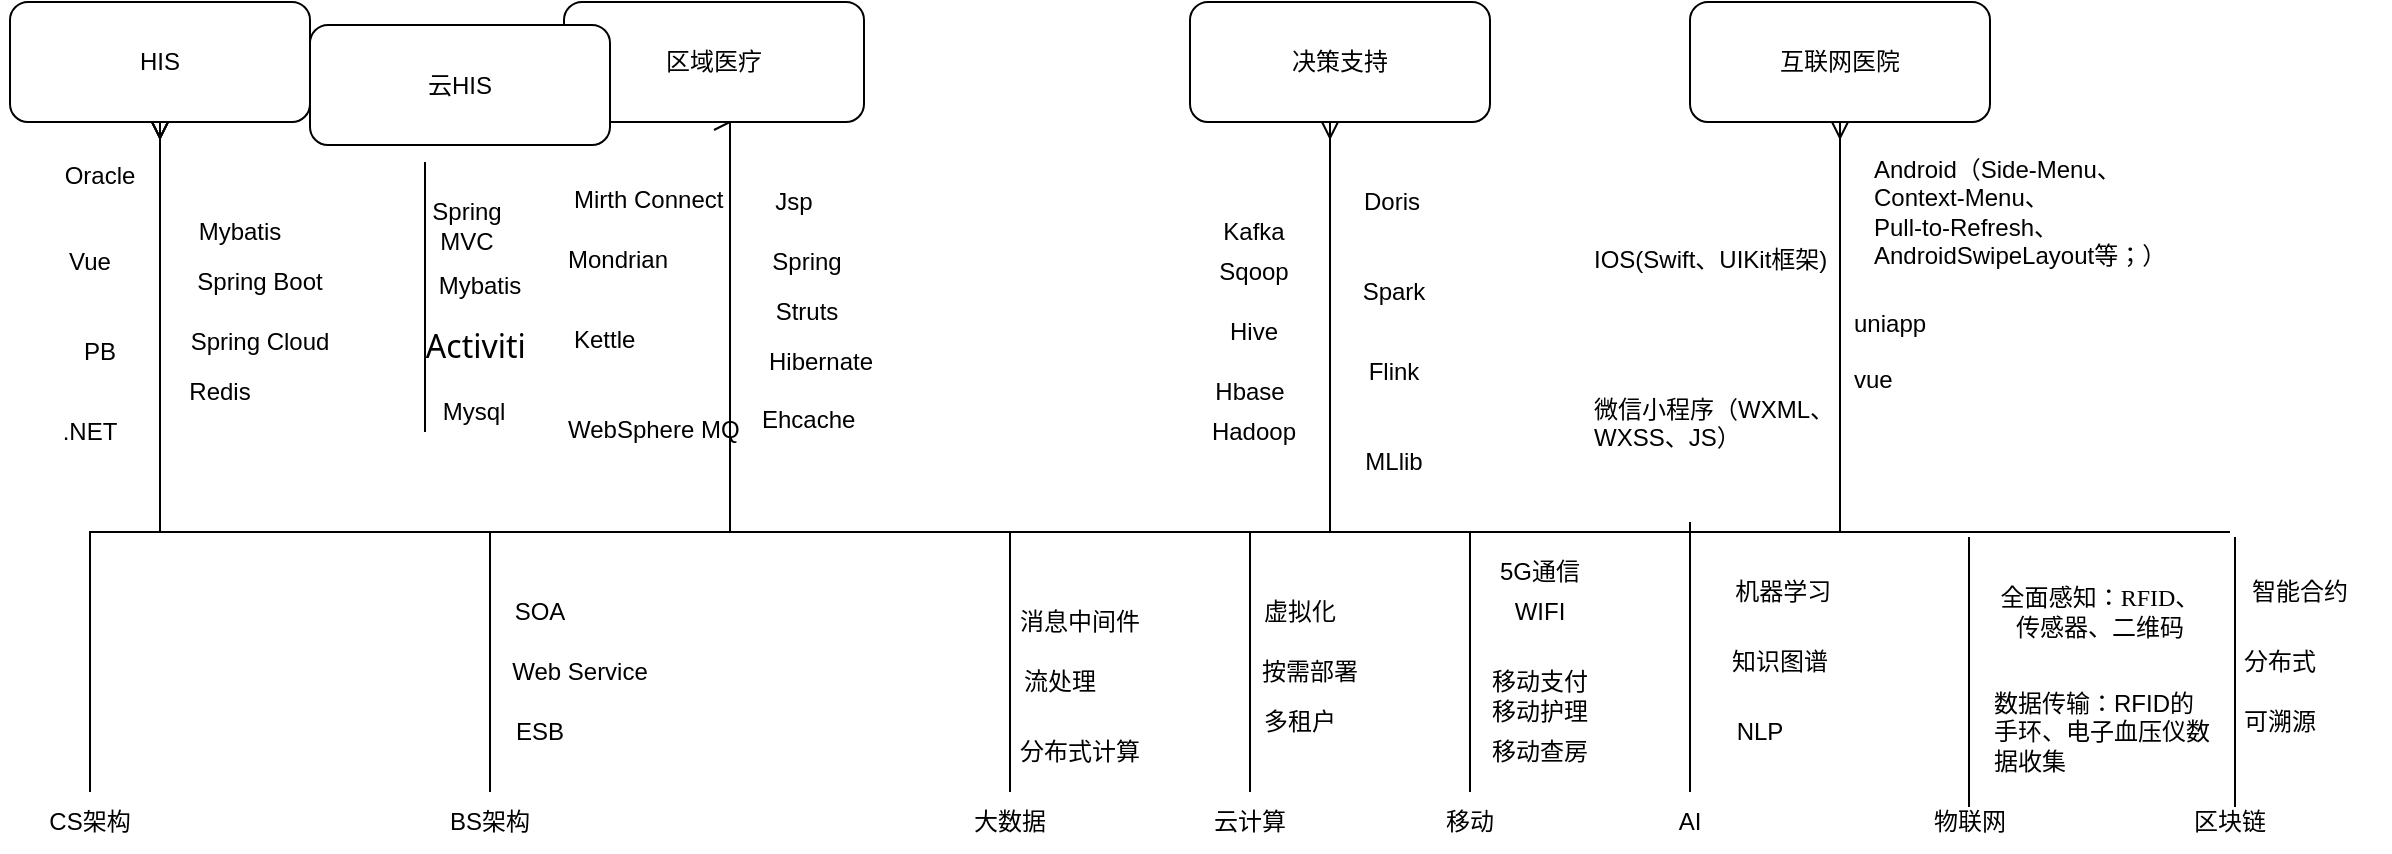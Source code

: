 <mxfile version="20.5.3" type="github">
  <diagram id="WdBbdv4TCkT75ZllJV3W" name="Page-1">
    <mxGraphModel dx="1187" dy="614" grid="1" gridSize="10" guides="1" tooltips="1" connect="1" arrows="1" fold="1" page="1" pageScale="1" pageWidth="1100" pageHeight="850" math="0" shadow="0">
      <root>
        <mxCell id="0" />
        <mxCell id="1" parent="0" />
        <mxCell id="Lv4Dapnyp3Li67Ld213d-19" style="rounded=0;orthogonalLoop=1;jettySize=auto;html=1;exitX=0.5;exitY=0;exitDx=0;exitDy=0;edgeStyle=orthogonalEdgeStyle;endArrow=ERmany;endFill=0;entryX=0.5;entryY=1;entryDx=0;entryDy=0;" parent="1" source="Lv4Dapnyp3Li67Ld213d-3" target="Lv4Dapnyp3Li67Ld213d-20" edge="1">
          <mxGeometry relative="1" as="geometry">
            <mxPoint x="115" y="385" as="targetPoint" />
            <Array as="points">
              <mxPoint x="60" y="635" />
              <mxPoint x="95" y="635" />
            </Array>
          </mxGeometry>
        </mxCell>
        <mxCell id="Lv4Dapnyp3Li67Ld213d-3" value="CS架构" style="text;html=1;strokeColor=none;fillColor=none;align=center;verticalAlign=middle;whiteSpace=wrap;rounded=0;" parent="1" vertex="1">
          <mxGeometry x="30" y="765" width="60" height="30" as="geometry" />
        </mxCell>
        <mxCell id="Lv4Dapnyp3Li67Ld213d-21" style="edgeStyle=orthogonalEdgeStyle;rounded=0;orthogonalLoop=1;jettySize=auto;html=1;exitX=0.5;exitY=0;exitDx=0;exitDy=0;entryX=0.5;entryY=1;entryDx=0;entryDy=0;endArrow=ERmany;endFill=0;" parent="1" source="Lv4Dapnyp3Li67Ld213d-4" target="Lv4Dapnyp3Li67Ld213d-20" edge="1">
          <mxGeometry relative="1" as="geometry">
            <Array as="points">
              <mxPoint x="260" y="635" />
              <mxPoint x="95" y="635" />
            </Array>
          </mxGeometry>
        </mxCell>
        <mxCell id="Lv4Dapnyp3Li67Ld213d-29" style="edgeStyle=orthogonalEdgeStyle;rounded=0;orthogonalLoop=1;jettySize=auto;html=1;exitX=0.5;exitY=0;exitDx=0;exitDy=0;entryX=0.5;entryY=1;entryDx=0;entryDy=0;endArrow=ERmany;endFill=0;" parent="1" source="Lv4Dapnyp3Li67Ld213d-4" target="Lv4Dapnyp3Li67Ld213d-28" edge="1">
          <mxGeometry relative="1" as="geometry">
            <Array as="points">
              <mxPoint x="260" y="635" />
              <mxPoint x="380" y="635" />
              <mxPoint x="380" y="430" />
            </Array>
          </mxGeometry>
        </mxCell>
        <mxCell id="Lv4Dapnyp3Li67Ld213d-4" value="BS架构" style="text;html=1;strokeColor=none;fillColor=none;align=center;verticalAlign=middle;whiteSpace=wrap;rounded=0;" parent="1" vertex="1">
          <mxGeometry x="230" y="765" width="60" height="30" as="geometry" />
        </mxCell>
        <mxCell id="Lv4Dapnyp3Li67Ld213d-35" style="edgeStyle=orthogonalEdgeStyle;rounded=0;orthogonalLoop=1;jettySize=auto;html=1;exitX=0.5;exitY=0;exitDx=0;exitDy=0;endArrow=ERmany;endFill=0;" parent="1" source="Lv4Dapnyp3Li67Ld213d-5" target="Lv4Dapnyp3Li67Ld213d-33" edge="1">
          <mxGeometry relative="1" as="geometry">
            <Array as="points">
              <mxPoint x="520" y="635" />
              <mxPoint x="680" y="635" />
            </Array>
          </mxGeometry>
        </mxCell>
        <mxCell id="Lv4Dapnyp3Li67Ld213d-5" value="大数据" style="text;html=1;strokeColor=none;fillColor=none;align=center;verticalAlign=middle;whiteSpace=wrap;rounded=0;" parent="1" vertex="1">
          <mxGeometry x="490" y="765" width="60" height="30" as="geometry" />
        </mxCell>
        <mxCell id="Lv4Dapnyp3Li67Ld213d-25" style="edgeStyle=orthogonalEdgeStyle;rounded=0;orthogonalLoop=1;jettySize=auto;html=1;exitX=0.5;exitY=0;exitDx=0;exitDy=0;entryX=0.5;entryY=1;entryDx=0;entryDy=0;endArrow=ERmany;endFill=0;" parent="1" source="Lv4Dapnyp3Li67Ld213d-6" target="Lv4Dapnyp3Li67Ld213d-20" edge="1">
          <mxGeometry relative="1" as="geometry">
            <Array as="points">
              <mxPoint x="640" y="635" />
              <mxPoint x="95" y="635" />
            </Array>
          </mxGeometry>
        </mxCell>
        <mxCell id="Lv4Dapnyp3Li67Ld213d-6" value="云计算" style="text;html=1;strokeColor=none;fillColor=none;align=center;verticalAlign=middle;whiteSpace=wrap;rounded=0;" parent="1" vertex="1">
          <mxGeometry x="610" y="765" width="60" height="30" as="geometry" />
        </mxCell>
        <mxCell id="Lv4Dapnyp3Li67Ld213d-36" style="edgeStyle=orthogonalEdgeStyle;rounded=0;orthogonalLoop=1;jettySize=auto;html=1;exitX=0.5;exitY=0;exitDx=0;exitDy=0;entryX=0.5;entryY=1;entryDx=0;entryDy=0;endArrow=ERmany;endFill=0;" parent="1" source="Lv4Dapnyp3Li67Ld213d-7" target="Lv4Dapnyp3Li67Ld213d-34" edge="1">
          <mxGeometry relative="1" as="geometry">
            <Array as="points">
              <mxPoint x="750" y="635" />
              <mxPoint x="935" y="635" />
            </Array>
          </mxGeometry>
        </mxCell>
        <mxCell id="Lv4Dapnyp3Li67Ld213d-7" value="移动" style="text;html=1;strokeColor=none;fillColor=none;align=center;verticalAlign=middle;whiteSpace=wrap;rounded=0;" parent="1" vertex="1">
          <mxGeometry x="720" y="765" width="60" height="30" as="geometry" />
        </mxCell>
        <mxCell id="Lv4Dapnyp3Li67Ld213d-8" value="AI" style="text;html=1;strokeColor=none;fillColor=none;align=center;verticalAlign=middle;whiteSpace=wrap;rounded=0;" parent="1" vertex="1">
          <mxGeometry x="830" y="765" width="60" height="30" as="geometry" />
        </mxCell>
        <mxCell id="Lv4Dapnyp3Li67Ld213d-9" value="物联网" style="text;html=1;strokeColor=none;fillColor=none;align=center;verticalAlign=middle;whiteSpace=wrap;rounded=0;" parent="1" vertex="1">
          <mxGeometry x="970" y="765" width="60" height="30" as="geometry" />
        </mxCell>
        <mxCell id="Lv4Dapnyp3Li67Ld213d-20" value="HIS" style="rounded=1;whiteSpace=wrap;html=1;" parent="1" vertex="1">
          <mxGeometry x="20" y="370" width="150" height="60" as="geometry" />
        </mxCell>
        <mxCell id="Lv4Dapnyp3Li67Ld213d-23" value="PB" style="text;html=1;strokeColor=none;fillColor=none;align=center;verticalAlign=middle;whiteSpace=wrap;rounded=0;" parent="1" vertex="1">
          <mxGeometry x="35" y="530" width="60" height="30" as="geometry" />
        </mxCell>
        <mxCell id="Lv4Dapnyp3Li67Ld213d-24" value=".NET" style="text;html=1;strokeColor=none;fillColor=none;align=center;verticalAlign=middle;whiteSpace=wrap;rounded=0;" parent="1" vertex="1">
          <mxGeometry x="30" y="570" width="60" height="30" as="geometry" />
        </mxCell>
        <mxCell id="Lv4Dapnyp3Li67Ld213d-27" value="Spring Cloud" style="text;html=1;strokeColor=none;fillColor=none;align=center;verticalAlign=middle;whiteSpace=wrap;rounded=0;" parent="1" vertex="1">
          <mxGeometry x="100" y="525" width="90" height="30" as="geometry" />
        </mxCell>
        <mxCell id="Lv4Dapnyp3Li67Ld213d-28" value="区域医疗" style="rounded=1;whiteSpace=wrap;html=1;" parent="1" vertex="1">
          <mxGeometry x="297" y="370" width="150" height="60" as="geometry" />
        </mxCell>
        <mxCell id="Lv4Dapnyp3Li67Ld213d-31" value="Spring" style="text;html=1;strokeColor=none;fillColor=none;align=center;verticalAlign=middle;whiteSpace=wrap;rounded=0;" parent="1" vertex="1">
          <mxGeometry x="387" y="485" width="63" height="30" as="geometry" />
        </mxCell>
        <mxCell id="Lv4Dapnyp3Li67Ld213d-33" value="决策支持" style="rounded=1;whiteSpace=wrap;html=1;" parent="1" vertex="1">
          <mxGeometry x="610" y="370" width="150" height="60" as="geometry" />
        </mxCell>
        <mxCell id="Lv4Dapnyp3Li67Ld213d-34" value="互联网医院" style="rounded=1;whiteSpace=wrap;html=1;" parent="1" vertex="1">
          <mxGeometry x="860" y="370" width="150" height="60" as="geometry" />
        </mxCell>
        <mxCell id="Lv4Dapnyp3Li67Ld213d-39" value="SOA" style="text;html=1;strokeColor=none;fillColor=none;align=center;verticalAlign=middle;whiteSpace=wrap;rounded=0;" parent="1" vertex="1">
          <mxGeometry x="240" y="660" width="90" height="30" as="geometry" />
        </mxCell>
        <mxCell id="Lv4Dapnyp3Li67Ld213d-40" value="Web Service" style="text;html=1;strokeColor=none;fillColor=none;align=center;verticalAlign=middle;whiteSpace=wrap;rounded=0;" parent="1" vertex="1">
          <mxGeometry x="260" y="690" width="90" height="30" as="geometry" />
        </mxCell>
        <mxCell id="Lv4Dapnyp3Li67Ld213d-41" value="虚拟化" style="text;html=1;strokeColor=none;fillColor=none;align=center;verticalAlign=middle;whiteSpace=wrap;rounded=0;" parent="1" vertex="1">
          <mxGeometry x="620" y="660" width="90" height="30" as="geometry" />
        </mxCell>
        <mxCell id="Lv4Dapnyp3Li67Ld213d-42" value="按需部署" style="text;html=1;strokeColor=none;fillColor=none;align=center;verticalAlign=middle;whiteSpace=wrap;rounded=0;" parent="1" vertex="1">
          <mxGeometry x="630" y="690" width="80" height="30" as="geometry" />
        </mxCell>
        <mxCell id="Lv4Dapnyp3Li67Ld213d-44" value="Doris" style="text;html=1;strokeColor=none;fillColor=none;align=center;verticalAlign=middle;whiteSpace=wrap;rounded=0;" parent="1" vertex="1">
          <mxGeometry x="666" y="455" width="90" height="30" as="geometry" />
        </mxCell>
        <mxCell id="Lv4Dapnyp3Li67Ld213d-45" value="Spark" style="text;html=1;strokeColor=none;fillColor=none;align=center;verticalAlign=middle;whiteSpace=wrap;rounded=0;" parent="1" vertex="1">
          <mxGeometry x="667" y="500" width="90" height="30" as="geometry" />
        </mxCell>
        <mxCell id="Lv4Dapnyp3Li67Ld213d-46" value="Hadoop" style="text;html=1;strokeColor=none;fillColor=none;align=center;verticalAlign=middle;whiteSpace=wrap;rounded=0;" parent="1" vertex="1">
          <mxGeometry x="597" y="570" width="90" height="30" as="geometry" />
        </mxCell>
        <mxCell id="Lv4Dapnyp3Li67Ld213d-47" value="Flink" style="text;html=1;strokeColor=none;fillColor=none;align=center;verticalAlign=middle;whiteSpace=wrap;rounded=0;" parent="1" vertex="1">
          <mxGeometry x="667" y="540" width="90" height="30" as="geometry" />
        </mxCell>
        <mxCell id="Lv4Dapnyp3Li67Ld213d-48" value="Kafka" style="text;html=1;strokeColor=none;fillColor=none;align=center;verticalAlign=middle;whiteSpace=wrap;rounded=0;" parent="1" vertex="1">
          <mxGeometry x="597" y="470" width="90" height="30" as="geometry" />
        </mxCell>
        <mxCell id="Lv4Dapnyp3Li67Ld213d-49" value="Sqoop" style="text;html=1;strokeColor=none;fillColor=none;align=center;verticalAlign=middle;whiteSpace=wrap;rounded=0;" parent="1" vertex="1">
          <mxGeometry x="597" y="490" width="90" height="30" as="geometry" />
        </mxCell>
        <mxCell id="Lv4Dapnyp3Li67Ld213d-50" value="Jsp" style="text;html=1;strokeColor=none;fillColor=none;align=center;verticalAlign=middle;whiteSpace=wrap;rounded=0;" parent="1" vertex="1">
          <mxGeometry x="367" y="455" width="90" height="30" as="geometry" />
        </mxCell>
        <mxCell id="Lv4Dapnyp3Li67Ld213d-51" value="Vue" style="text;html=1;strokeColor=none;fillColor=none;align=center;verticalAlign=middle;whiteSpace=wrap;rounded=0;" parent="1" vertex="1">
          <mxGeometry x="15" y="485" width="90" height="30" as="geometry" />
        </mxCell>
        <mxCell id="Lv4Dapnyp3Li67Ld213d-52" value="MLlib" style="text;html=1;strokeColor=none;fillColor=none;align=center;verticalAlign=middle;whiteSpace=wrap;rounded=0;" parent="1" vertex="1">
          <mxGeometry x="667" y="585" width="90" height="30" as="geometry" />
        </mxCell>
        <mxCell id="Lv4Dapnyp3Li67Ld213d-53" value="分布式计算" style="text;html=1;strokeColor=none;fillColor=none;align=center;verticalAlign=middle;whiteSpace=wrap;rounded=0;" parent="1" vertex="1">
          <mxGeometry x="510" y="730" width="90" height="30" as="geometry" />
        </mxCell>
        <mxCell id="Lv4Dapnyp3Li67Ld213d-54" value="流处理" style="text;html=1;strokeColor=none;fillColor=none;align=center;verticalAlign=middle;whiteSpace=wrap;rounded=0;" parent="1" vertex="1">
          <mxGeometry x="500" y="695" width="90" height="30" as="geometry" />
        </mxCell>
        <mxCell id="Lv4Dapnyp3Li67Ld213d-55" value="消息中间件" style="text;html=1;strokeColor=none;fillColor=none;align=center;verticalAlign=middle;whiteSpace=wrap;rounded=0;" parent="1" vertex="1">
          <mxGeometry x="510" y="665" width="90" height="30" as="geometry" />
        </mxCell>
        <mxCell id="Lv4Dapnyp3Li67Ld213d-56" value="&amp;nbsp;机器学习" style="text;html=1;strokeColor=none;fillColor=none;align=center;verticalAlign=middle;whiteSpace=wrap;rounded=0;" parent="1" vertex="1">
          <mxGeometry x="860" y="650" width="90" height="30" as="geometry" />
        </mxCell>
        <mxCell id="Lv4Dapnyp3Li67Ld213d-57" value="知识图谱" style="text;html=1;strokeColor=none;fillColor=none;align=center;verticalAlign=middle;whiteSpace=wrap;rounded=0;" parent="1" vertex="1">
          <mxGeometry x="860" y="685" width="90" height="30" as="geometry" />
        </mxCell>
        <mxCell id="ISkN2TRPNlv8QTBpylPo-4" value="" style="endArrow=none;html=1;rounded=0;exitX=0.5;exitY=0;exitDx=0;exitDy=0;" edge="1" parent="1" source="Lv4Dapnyp3Li67Ld213d-8">
          <mxGeometry width="50" height="50" relative="1" as="geometry">
            <mxPoint x="840" y="680" as="sourcePoint" />
            <mxPoint x="860" y="630" as="targetPoint" />
          </mxGeometry>
        </mxCell>
        <mxCell id="ISkN2TRPNlv8QTBpylPo-5" value="Android（Side-Menu、&lt;br&gt;Context-Menu、&lt;br&gt;Pull-to-Refresh、&lt;br&gt;AndroidSwipeLayout等；）" style="text;whiteSpace=wrap;html=1;" vertex="1" parent="1">
          <mxGeometry x="950" y="440" width="160" height="80" as="geometry" />
        </mxCell>
        <mxCell id="ISkN2TRPNlv8QTBpylPo-6" value="IOS(Swift、UIKit框架)" style="text;whiteSpace=wrap;html=1;" vertex="1" parent="1">
          <mxGeometry x="810" y="485" width="120" height="40" as="geometry" />
        </mxCell>
        <mxCell id="ISkN2TRPNlv8QTBpylPo-7" value="uniapp" style="text;whiteSpace=wrap;html=1;" vertex="1" parent="1">
          <mxGeometry x="940" y="516.5" width="160" height="40" as="geometry" />
        </mxCell>
        <mxCell id="ISkN2TRPNlv8QTBpylPo-8" value="微信小程序（WXML、WXSS、JS）" style="text;whiteSpace=wrap;html=1;" vertex="1" parent="1">
          <mxGeometry x="810" y="560" width="130" height="40" as="geometry" />
        </mxCell>
        <mxCell id="ISkN2TRPNlv8QTBpylPo-9" value="多租户" style="text;html=1;strokeColor=none;fillColor=none;align=center;verticalAlign=middle;whiteSpace=wrap;rounded=0;" vertex="1" parent="1">
          <mxGeometry x="620" y="715" width="90" height="30" as="geometry" />
        </mxCell>
        <mxCell id="ISkN2TRPNlv8QTBpylPo-10" value="全面&lt;font style=&quot;font-size: 12px;&quot;&gt;感知：&lt;span style=&quot;font-family: &amp;quot;Times New Roman&amp;quot;; background-color: initial;&quot;&gt;RFID&lt;/span&gt;&lt;font style=&quot;background-color: initial; font-size: 12px;&quot; face=&quot;宋体&quot;&gt;、传感器、二维码&lt;/font&gt;&lt;/font&gt;" style="text;html=1;strokeColor=none;fillColor=none;align=center;verticalAlign=middle;whiteSpace=wrap;rounded=0;" vertex="1" parent="1">
          <mxGeometry x="1010" y="655" width="110" height="40" as="geometry" />
        </mxCell>
        <mxCell id="ISkN2TRPNlv8QTBpylPo-11" value="&lt;p class=&quot;MsoNormal&quot;&gt;&lt;span&gt;数据传输：RFID&lt;font face=&quot;宋体&quot;&gt;的手环、电子血压仪数据收集&lt;/font&gt;&lt;/span&gt;&lt;/p&gt;" style="text;whiteSpace=wrap;html=1;fontSize=12;" vertex="1" parent="1">
          <mxGeometry x="1010" y="695" width="110" height="60" as="geometry" />
        </mxCell>
        <mxCell id="ISkN2TRPNlv8QTBpylPo-12" value="移动支付" style="text;html=1;strokeColor=none;fillColor=none;align=center;verticalAlign=middle;whiteSpace=wrap;rounded=0;" vertex="1" parent="1">
          <mxGeometry x="740" y="695" width="90" height="30" as="geometry" />
        </mxCell>
        <mxCell id="ISkN2TRPNlv8QTBpylPo-13" value="移动查房" style="text;html=1;strokeColor=none;fillColor=none;align=center;verticalAlign=middle;whiteSpace=wrap;rounded=0;" vertex="1" parent="1">
          <mxGeometry x="740" y="730" width="90" height="30" as="geometry" />
        </mxCell>
        <mxCell id="ISkN2TRPNlv8QTBpylPo-14" value="移动护理" style="text;html=1;strokeColor=none;fillColor=none;align=center;verticalAlign=middle;whiteSpace=wrap;rounded=0;" vertex="1" parent="1">
          <mxGeometry x="740" y="710" width="90" height="30" as="geometry" />
        </mxCell>
        <mxCell id="ISkN2TRPNlv8QTBpylPo-15" value="5G通信" style="text;html=1;strokeColor=none;fillColor=none;align=center;verticalAlign=middle;whiteSpace=wrap;rounded=0;" vertex="1" parent="1">
          <mxGeometry x="740" y="640" width="90" height="30" as="geometry" />
        </mxCell>
        <mxCell id="ISkN2TRPNlv8QTBpylPo-17" value="WIFI" style="text;html=1;strokeColor=none;fillColor=none;align=center;verticalAlign=middle;whiteSpace=wrap;rounded=0;" vertex="1" parent="1">
          <mxGeometry x="740" y="660" width="90" height="30" as="geometry" />
        </mxCell>
        <mxCell id="ISkN2TRPNlv8QTBpylPo-18" value="Mirth Connect" style="text;whiteSpace=wrap;html=1;fontSize=12;" vertex="1" parent="1">
          <mxGeometry x="300" y="455" width="110" height="40" as="geometry" />
        </mxCell>
        <mxCell id="ISkN2TRPNlv8QTBpylPo-19" value="Mondrian" style="text;whiteSpace=wrap;html=1;fontSize=12;rotation=0;" vertex="1" parent="1">
          <mxGeometry x="297" y="485" width="110" height="40" as="geometry" />
        </mxCell>
        <mxCell id="ISkN2TRPNlv8QTBpylPo-20" value="Kettle" style="text;whiteSpace=wrap;html=1;fontSize=12;" vertex="1" parent="1">
          <mxGeometry x="300" y="525" width="110" height="40" as="geometry" />
        </mxCell>
        <mxCell id="ISkN2TRPNlv8QTBpylPo-21" value="WebSphere MQ" style="text;whiteSpace=wrap;html=1;fontSize=12;" vertex="1" parent="1">
          <mxGeometry x="297" y="570" width="120" height="40" as="geometry" />
        </mxCell>
        <mxCell id="ISkN2TRPNlv8QTBpylPo-22" value="Struts" style="text;html=1;strokeColor=none;fillColor=none;align=center;verticalAlign=middle;whiteSpace=wrap;rounded=0;" vertex="1" parent="1">
          <mxGeometry x="387" y="510" width="63" height="30" as="geometry" />
        </mxCell>
        <mxCell id="ISkN2TRPNlv8QTBpylPo-23" value="Hibernate" style="text;html=1;strokeColor=none;fillColor=none;align=center;verticalAlign=middle;whiteSpace=wrap;rounded=0;" vertex="1" parent="1">
          <mxGeometry x="394" y="535" width="63" height="30" as="geometry" />
        </mxCell>
        <mxCell id="ISkN2TRPNlv8QTBpylPo-24" value="Ehcache" style="text;whiteSpace=wrap;html=1;fontSize=12;" vertex="1" parent="1">
          <mxGeometry x="394" y="565" width="80" height="40" as="geometry" />
        </mxCell>
        <mxCell id="ISkN2TRPNlv8QTBpylPo-27" value="Redis" style="text;html=1;strokeColor=none;fillColor=none;align=center;verticalAlign=middle;whiteSpace=wrap;rounded=0;" vertex="1" parent="1">
          <mxGeometry x="80" y="550" width="90" height="30" as="geometry" />
        </mxCell>
        <mxCell id="ISkN2TRPNlv8QTBpylPo-29" value="Spring Boot" style="text;html=1;strokeColor=none;fillColor=none;align=center;verticalAlign=middle;whiteSpace=wrap;rounded=0;" vertex="1" parent="1">
          <mxGeometry x="100" y="495" width="90" height="30" as="geometry" />
        </mxCell>
        <mxCell id="ISkN2TRPNlv8QTBpylPo-30" value="Mybatis" style="text;html=1;strokeColor=none;fillColor=none;align=center;verticalAlign=middle;whiteSpace=wrap;rounded=0;" vertex="1" parent="1">
          <mxGeometry x="90" y="470" width="90" height="30" as="geometry" />
        </mxCell>
        <mxCell id="ISkN2TRPNlv8QTBpylPo-35" value="" style="endArrow=none;html=1;rounded=0;exitX=0.5;exitY=0;exitDx=0;exitDy=0;" edge="1" parent="1">
          <mxGeometry width="50" height="50" relative="1" as="geometry">
            <mxPoint x="999.5" y="772.5" as="sourcePoint" />
            <mxPoint x="999.5" y="637.5" as="targetPoint" />
          </mxGeometry>
        </mxCell>
        <mxCell id="ISkN2TRPNlv8QTBpylPo-36" value="" style="endArrow=none;html=1;rounded=0;fontSize=12;" edge="1" parent="1">
          <mxGeometry width="50" height="50" relative="1" as="geometry">
            <mxPoint x="680" y="635" as="sourcePoint" />
            <mxPoint x="1000" y="635" as="targetPoint" />
          </mxGeometry>
        </mxCell>
        <mxCell id="ISkN2TRPNlv8QTBpylPo-37" value="ESB" style="text;html=1;strokeColor=none;fillColor=none;align=center;verticalAlign=middle;whiteSpace=wrap;rounded=0;" vertex="1" parent="1">
          <mxGeometry x="240" y="720" width="90" height="30" as="geometry" />
        </mxCell>
        <mxCell id="ISkN2TRPNlv8QTBpylPo-38" value="" style="endArrow=none;html=1;rounded=0;exitX=0.5;exitY=0;exitDx=0;exitDy=0;" edge="1" parent="1">
          <mxGeometry width="50" height="50" relative="1" as="geometry">
            <mxPoint x="1132.5" y="772.5" as="sourcePoint" />
            <mxPoint x="1132.5" y="637.5" as="targetPoint" />
          </mxGeometry>
        </mxCell>
        <mxCell id="ISkN2TRPNlv8QTBpylPo-39" value="区块链" style="text;html=1;strokeColor=none;fillColor=none;align=center;verticalAlign=middle;whiteSpace=wrap;rounded=0;" vertex="1" parent="1">
          <mxGeometry x="1100" y="765" width="60" height="30" as="geometry" />
        </mxCell>
        <mxCell id="ISkN2TRPNlv8QTBpylPo-40" value="智能合约" style="text;html=1;strokeColor=none;fillColor=none;align=center;verticalAlign=middle;whiteSpace=wrap;rounded=0;" vertex="1" parent="1">
          <mxGeometry x="1120" y="650" width="90" height="30" as="geometry" />
        </mxCell>
        <mxCell id="ISkN2TRPNlv8QTBpylPo-41" value="分布式" style="text;html=1;strokeColor=none;fillColor=none;align=center;verticalAlign=middle;whiteSpace=wrap;rounded=0;" vertex="1" parent="1">
          <mxGeometry x="1110" y="685" width="90" height="30" as="geometry" />
        </mxCell>
        <mxCell id="ISkN2TRPNlv8QTBpylPo-43" value="" style="endArrow=none;html=1;rounded=0;fontSize=12;" edge="1" parent="1">
          <mxGeometry width="50" height="50" relative="1" as="geometry">
            <mxPoint x="810.0" y="635" as="sourcePoint" />
            <mxPoint x="1130" y="635" as="targetPoint" />
          </mxGeometry>
        </mxCell>
        <mxCell id="ISkN2TRPNlv8QTBpylPo-44" value="可溯源" style="text;html=1;strokeColor=none;fillColor=none;align=center;verticalAlign=middle;whiteSpace=wrap;rounded=0;" vertex="1" parent="1">
          <mxGeometry x="1110" y="715" width="90" height="30" as="geometry" />
        </mxCell>
        <mxCell id="ISkN2TRPNlv8QTBpylPo-45" value="云HIS" style="rounded=1;whiteSpace=wrap;html=1;" vertex="1" parent="1">
          <mxGeometry x="170" y="381.5" width="150" height="60" as="geometry" />
        </mxCell>
        <mxCell id="ISkN2TRPNlv8QTBpylPo-47" value="" style="endArrow=none;html=1;rounded=0;exitX=0.5;exitY=0;exitDx=0;exitDy=0;" edge="1" parent="1">
          <mxGeometry width="50" height="50" relative="1" as="geometry">
            <mxPoint x="227.5" y="585" as="sourcePoint" />
            <mxPoint x="227.5" y="450" as="targetPoint" />
          </mxGeometry>
        </mxCell>
        <mxCell id="ISkN2TRPNlv8QTBpylPo-48" value="Spring MVC" style="text;html=1;strokeColor=none;fillColor=none;align=center;verticalAlign=middle;whiteSpace=wrap;rounded=0;" vertex="1" parent="1">
          <mxGeometry x="217" y="466.5" width="63" height="30" as="geometry" />
        </mxCell>
        <mxCell id="ISkN2TRPNlv8QTBpylPo-49" value="Mybatis" style="text;html=1;strokeColor=none;fillColor=none;align=center;verticalAlign=middle;whiteSpace=wrap;rounded=0;" vertex="1" parent="1">
          <mxGeometry x="210" y="496.5" width="90" height="30" as="geometry" />
        </mxCell>
        <mxCell id="ISkN2TRPNlv8QTBpylPo-50" value="&lt;p class=&quot;MsoNormal&quot;&gt;&lt;span style=&quot;mso-spacerun:&#39;yes&#39;;font-family:&#39;Segoe UI&#39;;mso-fareast-font-family:宋体;&lt;br/&gt;color:rgb(36,41,46);font-size:12.0pt;&quot;&gt;Activiti&amp;nbsp;&lt;/span&gt;&lt;/p&gt;" style="text;html=1;strokeColor=none;fillColor=none;align=center;verticalAlign=middle;whiteSpace=wrap;rounded=0;" vertex="1" parent="1">
          <mxGeometry x="210" y="526.5" width="90" height="30" as="geometry" />
        </mxCell>
        <mxCell id="ISkN2TRPNlv8QTBpylPo-51" value="&lt;p class=&quot;MsoNormal&quot;&gt;Mysql&lt;/p&gt;" style="text;html=1;strokeColor=none;fillColor=none;align=center;verticalAlign=middle;whiteSpace=wrap;rounded=0;" vertex="1" parent="1">
          <mxGeometry x="207" y="560" width="90" height="30" as="geometry" />
        </mxCell>
        <mxCell id="ISkN2TRPNlv8QTBpylPo-52" value="&lt;p class=&quot;MsoNormal&quot;&gt;Oracle&lt;/p&gt;" style="text;html=1;strokeColor=none;fillColor=none;align=center;verticalAlign=middle;whiteSpace=wrap;rounded=0;" vertex="1" parent="1">
          <mxGeometry x="20" y="441.5" width="90" height="30" as="geometry" />
        </mxCell>
        <mxCell id="ISkN2TRPNlv8QTBpylPo-53" value="Hbase" style="text;html=1;strokeColor=none;fillColor=none;align=center;verticalAlign=middle;whiteSpace=wrap;rounded=0;" vertex="1" parent="1">
          <mxGeometry x="595" y="550" width="90" height="30" as="geometry" />
        </mxCell>
        <mxCell id="ISkN2TRPNlv8QTBpylPo-54" value="Hive" style="text;html=1;strokeColor=none;fillColor=none;align=center;verticalAlign=middle;whiteSpace=wrap;rounded=0;" vertex="1" parent="1">
          <mxGeometry x="597" y="520" width="90" height="30" as="geometry" />
        </mxCell>
        <mxCell id="ISkN2TRPNlv8QTBpylPo-55" value="NLP" style="text;html=1;strokeColor=none;fillColor=none;align=center;verticalAlign=middle;whiteSpace=wrap;rounded=0;" vertex="1" parent="1">
          <mxGeometry x="850" y="720" width="90" height="30" as="geometry" />
        </mxCell>
        <mxCell id="ISkN2TRPNlv8QTBpylPo-56" value="vue" style="text;whiteSpace=wrap;html=1;" vertex="1" parent="1">
          <mxGeometry x="940" y="545" width="160" height="40" as="geometry" />
        </mxCell>
      </root>
    </mxGraphModel>
  </diagram>
</mxfile>
